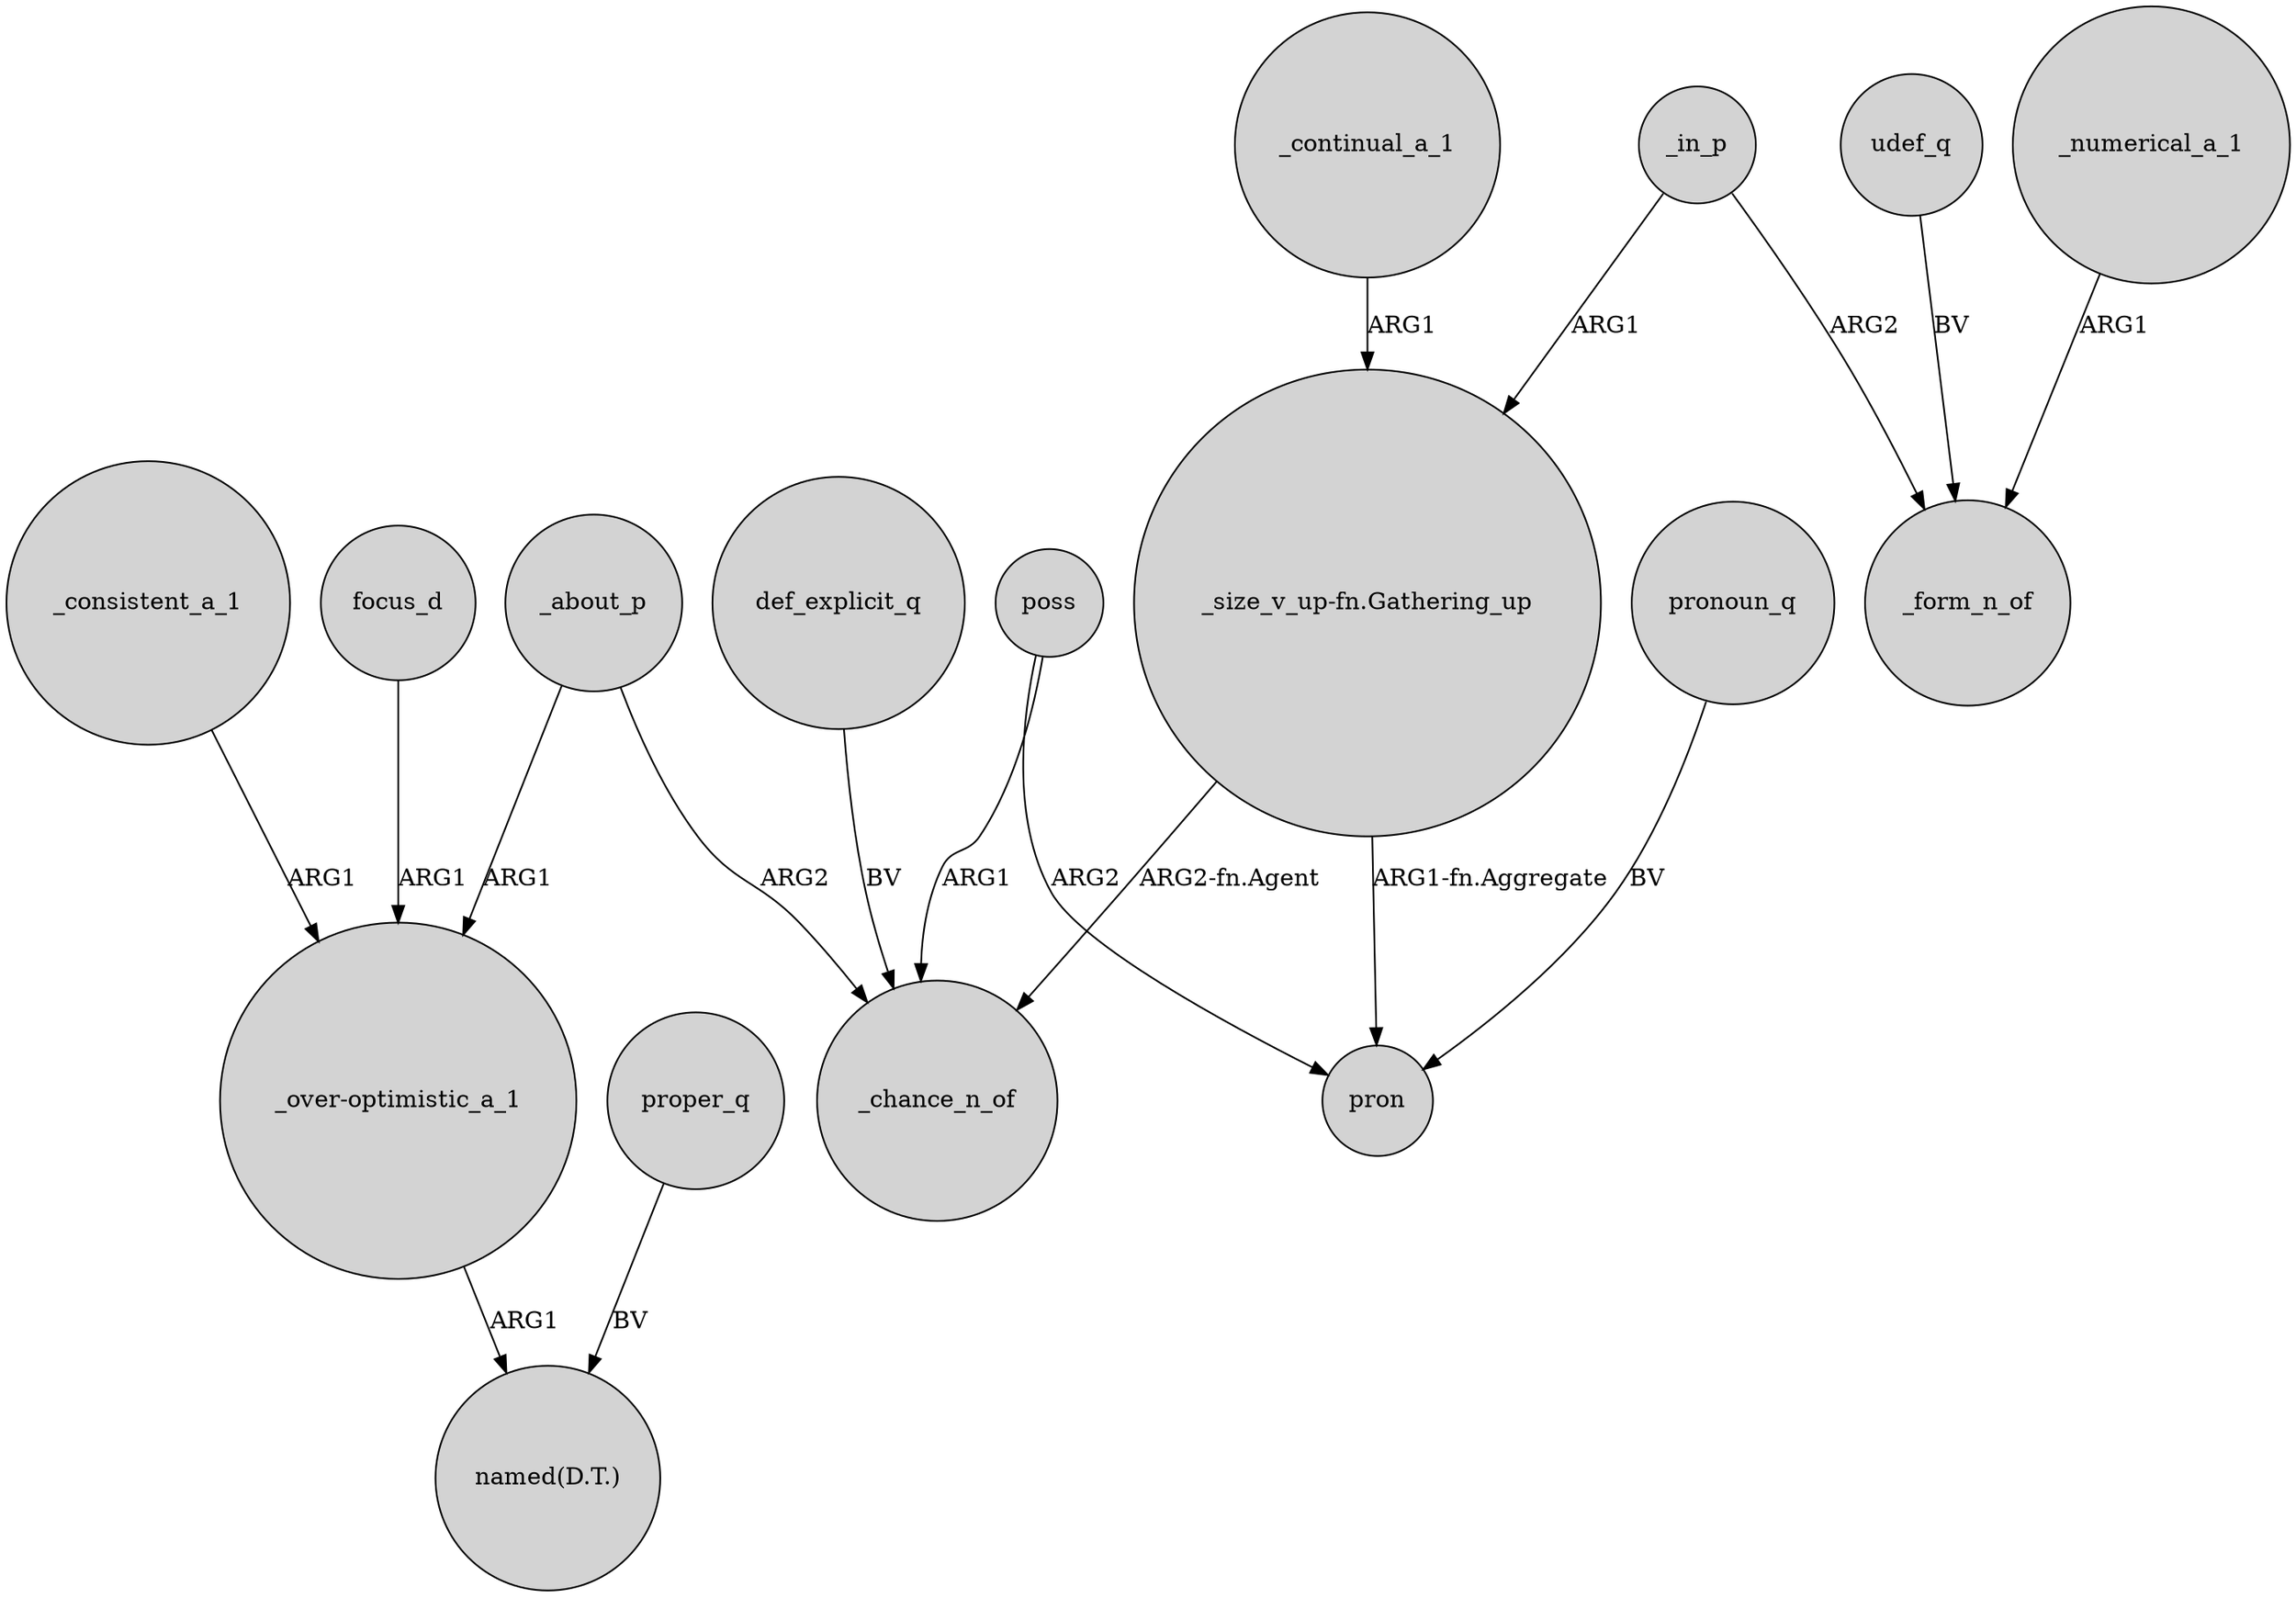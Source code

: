 digraph {
	node [shape=circle style=filled]
	"_over-optimistic_a_1" -> "named(D.T.)" [label=ARG1]
	def_explicit_q -> _chance_n_of [label=BV]
	_numerical_a_1 -> _form_n_of [label=ARG1]
	_in_p -> _form_n_of [label=ARG2]
	_consistent_a_1 -> "_over-optimistic_a_1" [label=ARG1]
	"_size_v_up-fn.Gathering_up" -> pron [label="ARG1-fn.Aggregate"]
	_continual_a_1 -> "_size_v_up-fn.Gathering_up" [label=ARG1]
	udef_q -> _form_n_of [label=BV]
	_about_p -> "_over-optimistic_a_1" [label=ARG1]
	focus_d -> "_over-optimistic_a_1" [label=ARG1]
	_about_p -> _chance_n_of [label=ARG2]
	poss -> _chance_n_of [label=ARG1]
	pronoun_q -> pron [label=BV]
	"_size_v_up-fn.Gathering_up" -> _chance_n_of [label="ARG2-fn.Agent"]
	poss -> pron [label=ARG2]
	proper_q -> "named(D.T.)" [label=BV]
	_in_p -> "_size_v_up-fn.Gathering_up" [label=ARG1]
}
